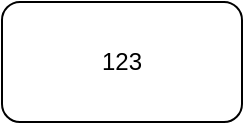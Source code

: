 <mxfile version="12.2.4" pages="1"><diagram id="QwGSsE3dl99K17Cfb_54" name="第 1 页"><mxGraphModel dx="1152" dy="775" grid="1" gridSize="10" guides="1" tooltips="1" connect="1" arrows="1" fold="1" page="1" pageScale="1" pageWidth="827" pageHeight="1169" math="0" shadow="0"><root><mxCell id="0"/><mxCell id="1" parent="0"/><mxCell id="2" value="123" style="rounded=1;whiteSpace=wrap;html=1;" parent="1" vertex="1"><mxGeometry x="260" y="190" width="120" height="60" as="geometry"/></mxCell></root></mxGraphModel></diagram></mxfile>